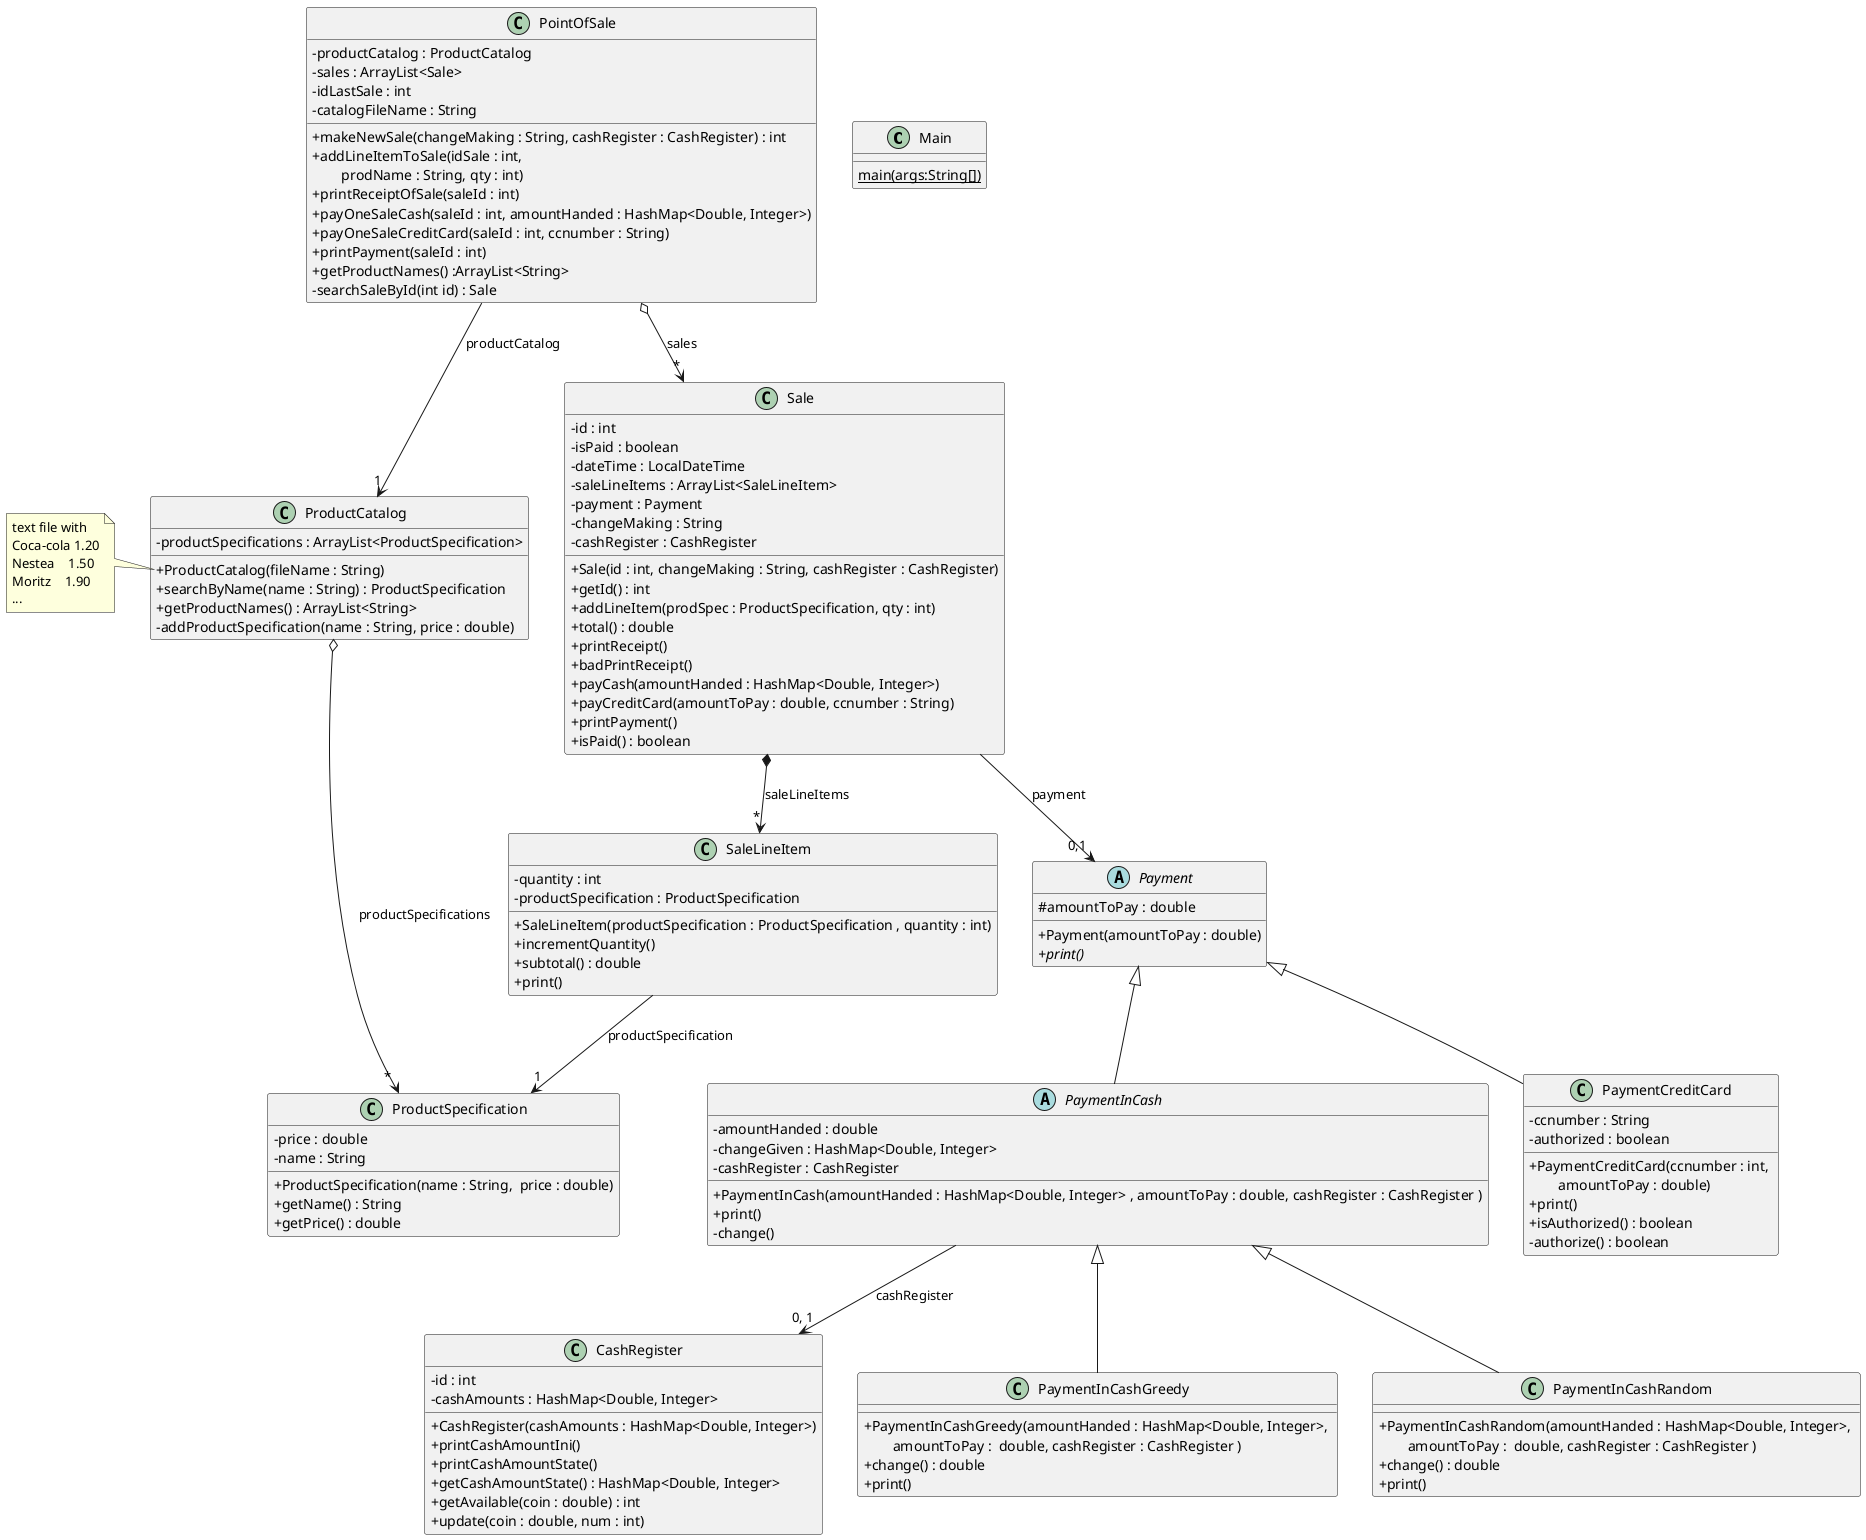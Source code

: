 @startuml
'https://plantuml.com/class-diagram
skinparam classAttributeIconSize 0

class Main {
{static} main(args:String[])
}

class PointOfSale {
- productCatalog : ProductCatalog
- sales : ArrayList<Sale>
- idLastSale : int
- catalogFileName : String

+ makeNewSale(changeMaking : String, cashRegister : CashRegister) : int
+ addLineItemToSale(idSale : int, \n\tprodName : String, qty : int)
+ printReceiptOfSale(saleId : int)
+ payOneSaleCash(saleId : int, amountHanded : HashMap<Double, Integer>)
+ payOneSaleCreditCard(saleId : int, ccnumber : String)
+ printPayment(saleId : int)
+ getProductNames() :ArrayList<String>
- searchSaleById(int id) : Sale
}

class ProductCatalog {
- productSpecifications : ArrayList<ProductSpecification>
+ ProductCatalog(fileName : String)
+ searchByName(name : String) : ProductSpecification
+ getProductNames() : ArrayList<String>
- addProductSpecification(name : String, price : double)
}

note left of ProductCatalog::ProductCatalog {
text file with
Coca-cola 1.20
Nestea    1.50
Moritz    1.90
...
}

class ProductSpecification {
- price : double
- name : String
+ ProductSpecification(name : String,  price : double)
+ getName() : String
+ getPrice() : double
}

class Sale {
- id : int
-isPaid : boolean
- dateTime : LocalDateTime
- saleLineItems : ArrayList<SaleLineItem>
- payment : Payment
- changeMaking : String
- cashRegister : CashRegister
+ Sale(id : int, changeMaking : String, cashRegister : CashRegister)
+ getId() : int
+ addLineItem(prodSpec : ProductSpecification, qty : int)
+ total() : double
+ printReceipt()
+ badPrintReceipt()
+ payCash(amountHanded : HashMap<Double, Integer>)
+ payCreditCard(amountToPay : double, ccnumber : String)
+ printPayment()
+ isPaid() : boolean
}

class SaleLineItem {
- quantity : int
-productSpecification : ProductSpecification
+SaleLineItem(productSpecification : ProductSpecification , quantity : int)
+ incrementQuantity()
+ subtotal() : double
+ print()
}

abstract class Payment {
  # amountToPay : double
  + Payment(amountToPay : double)
  + {abstract} print()
}
class CashRegister {
- id : int
- cashAmounts : HashMap<Double, Integer>
+ CashRegister(cashAmounts : HashMap<Double, Integer>)
+ printCashAmountIni()
+ printCashAmountState()
+ getCashAmountState() : HashMap<Double, Integer>
+ getAvailable(coin : double) : int
+ update(coin : double, num : int)
}

PaymentInCash --> "0, 1" CashRegister : cashRegister

abstract PaymentInCash extends Payment {
  - amountHanded : double
  - changeGiven : HashMap<Double, Integer>
  - cashRegister : CashRegister
  + PaymentInCash(amountHanded : HashMap<Double, Integer> , amountToPay : double, cashRegister : CashRegister )
  + print()
  - change()
}

Sale --> "0,1" Payment : payment

class PaymentInCashGreedy extends PaymentInCash
{
    + PaymentInCashGreedy(amountHanded : HashMap<Double, Integer>, \n\tamountToPay :  double, cashRegister : CashRegister )
    + change() : double
    + print()
}

class PaymentInCashRandom extends PaymentInCash
{
    + PaymentInCashRandom(amountHanded : HashMap<Double, Integer>, \n\tamountToPay :  double, cashRegister : CashRegister )
    + change() : double
    + print()
}

class PaymentCreditCard extends Payment {
  - ccnumber : String
  - authorized : boolean  
  + PaymentCreditCard(ccnumber : int, \n\tamountToPay : double)
  + print()
  + isAuthorized() : boolean
  - authorize() : boolean
}

PointOfSale o--> "*" Sale : sales
Sale *--> "*" SaleLineItem : saleLineItems
SaleLineItem --> "1" ProductSpecification : productSpecification
PointOfSale --> "1" ProductCatalog : productCatalog
ProductCatalog o--> " * " ProductSpecification : productSpecifications

@enduml